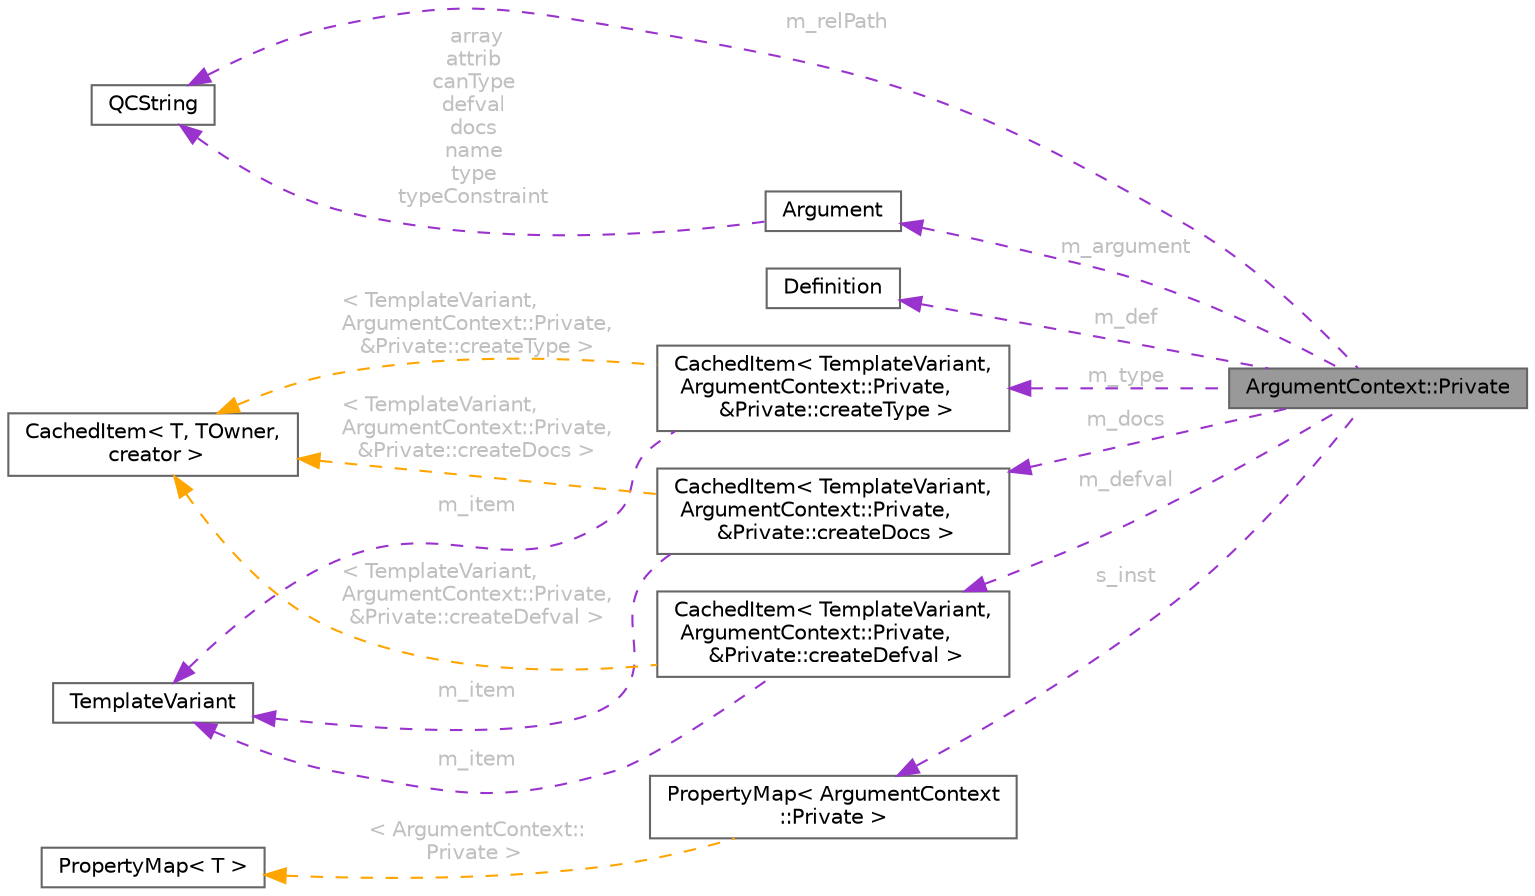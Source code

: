 digraph "ArgumentContext::Private"
{
 // INTERACTIVE_SVG=YES
 // LATEX_PDF_SIZE
  bgcolor="transparent";
  edge [fontname=Helvetica,fontsize=10,labelfontname=Helvetica,labelfontsize=10];
  node [fontname=Helvetica,fontsize=10,shape=box,height=0.2,width=0.4];
  rankdir="LR";
  Node1 [label="ArgumentContext::Private",height=0.2,width=0.4,color="gray40", fillcolor="grey60", style="filled", fontcolor="black",tooltip=" "];
  Node2 -> Node1 [dir="back",color="darkorchid3",style="dashed",label=" m_argument",fontcolor="grey" ];
  Node2 [label="Argument",height=0.2,width=0.4,color="gray40", fillcolor="white", style="filled",URL="$d1/dee/struct_argument.html",tooltip="This class contains the information about the argument of a function or template."];
  Node3 -> Node2 [dir="back",color="darkorchid3",style="dashed",label=" array\nattrib\ncanType\ndefval\ndocs\nname\ntype\ntypeConstraint",fontcolor="grey" ];
  Node3 [label="QCString",height=0.2,width=0.4,color="gray40", fillcolor="white", style="filled",URL="$d9/d45/class_q_c_string.html",tooltip="This is an alternative implementation of QCString."];
  Node4 -> Node1 [dir="back",color="darkorchid3",style="dashed",label=" m_def",fontcolor="grey" ];
  Node4 [label="Definition",height=0.2,width=0.4,color="gray40", fillcolor="white", style="filled",URL="$d5/dcc/class_definition.html",tooltip="The common base class of all entity definitions found in the sources."];
  Node3 -> Node1 [dir="back",color="darkorchid3",style="dashed",label=" m_relPath",fontcolor="grey" ];
  Node5 -> Node1 [dir="back",color="darkorchid3",style="dashed",label=" m_type",fontcolor="grey" ];
  Node5 [label="CachedItem\< TemplateVariant,\l ArgumentContext::Private,\l &Private::createType \>",height=0.2,width=0.4,color="gray40", fillcolor="white", style="filled",URL="$d7/dc1/class_cached_item.html",tooltip=" "];
  Node6 -> Node5 [dir="back",color="darkorchid3",style="dashed",label=" m_item",fontcolor="grey" ];
  Node6 [label="TemplateVariant",height=0.2,width=0.4,color="gray40", fillcolor="white", style="filled",URL="$d1/dba/class_template_variant.html",tooltip="Variant type which can hold one value of a fixed set of types."];
  Node7 -> Node5 [dir="back",color="orange",style="dashed",label=" \< TemplateVariant,\l ArgumentContext::Private,\l &Private::createType \>",fontcolor="grey" ];
  Node7 [label="CachedItem\< T, TOwner,\l creator \>",height=0.2,width=0.4,color="gray40", fillcolor="white", style="filled",URL="$d7/dc1/class_cached_item.html",tooltip="Wrapper for data that needs to be cached."];
  Node8 -> Node1 [dir="back",color="darkorchid3",style="dashed",label=" m_defval",fontcolor="grey" ];
  Node8 [label="CachedItem\< TemplateVariant,\l ArgumentContext::Private,\l &Private::createDefval \>",height=0.2,width=0.4,color="gray40", fillcolor="white", style="filled",URL="$d7/dc1/class_cached_item.html",tooltip=" "];
  Node6 -> Node8 [dir="back",color="darkorchid3",style="dashed",label=" m_item",fontcolor="grey" ];
  Node7 -> Node8 [dir="back",color="orange",style="dashed",label=" \< TemplateVariant,\l ArgumentContext::Private,\l &Private::createDefval \>",fontcolor="grey" ];
  Node9 -> Node1 [dir="back",color="darkorchid3",style="dashed",label=" m_docs",fontcolor="grey" ];
  Node9 [label="CachedItem\< TemplateVariant,\l ArgumentContext::Private,\l &Private::createDocs \>",height=0.2,width=0.4,color="gray40", fillcolor="white", style="filled",URL="$d7/dc1/class_cached_item.html",tooltip=" "];
  Node6 -> Node9 [dir="back",color="darkorchid3",style="dashed",label=" m_item",fontcolor="grey" ];
  Node7 -> Node9 [dir="back",color="orange",style="dashed",label=" \< TemplateVariant,\l ArgumentContext::Private,\l &Private::createDocs \>",fontcolor="grey" ];
  Node10 -> Node1 [dir="back",color="darkorchid3",style="dashed",label=" s_inst",fontcolor="grey" ];
  Node10 [label="PropertyMap\< ArgumentContext\l::Private \>",height=0.2,width=0.4,color="gray40", fillcolor="white", style="filled",URL="$d5/dbf/class_property_map.html",tooltip=" "];
  Node11 -> Node10 [dir="back",color="orange",style="dashed",label=" \< ArgumentContext::\lPrivate \>",fontcolor="grey" ];
  Node11 [label="PropertyMap\< T \>",height=0.2,width=0.4,color="gray40", fillcolor="white", style="filled",URL="$d5/dbf/class_property_map.html",tooltip="Class representing a mapping of properties and the corresponding getter function."];
}

